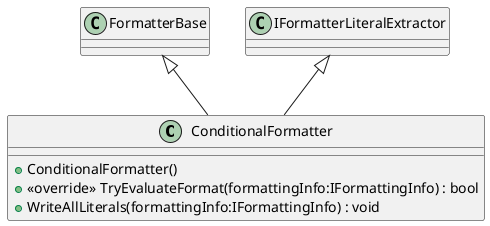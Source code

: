 @startuml
class ConditionalFormatter {
    + ConditionalFormatter()
    + <<override>> TryEvaluateFormat(formattingInfo:IFormattingInfo) : bool
    + WriteAllLiterals(formattingInfo:IFormattingInfo) : void
}
FormatterBase <|-- ConditionalFormatter
IFormatterLiteralExtractor <|-- ConditionalFormatter
@enduml
